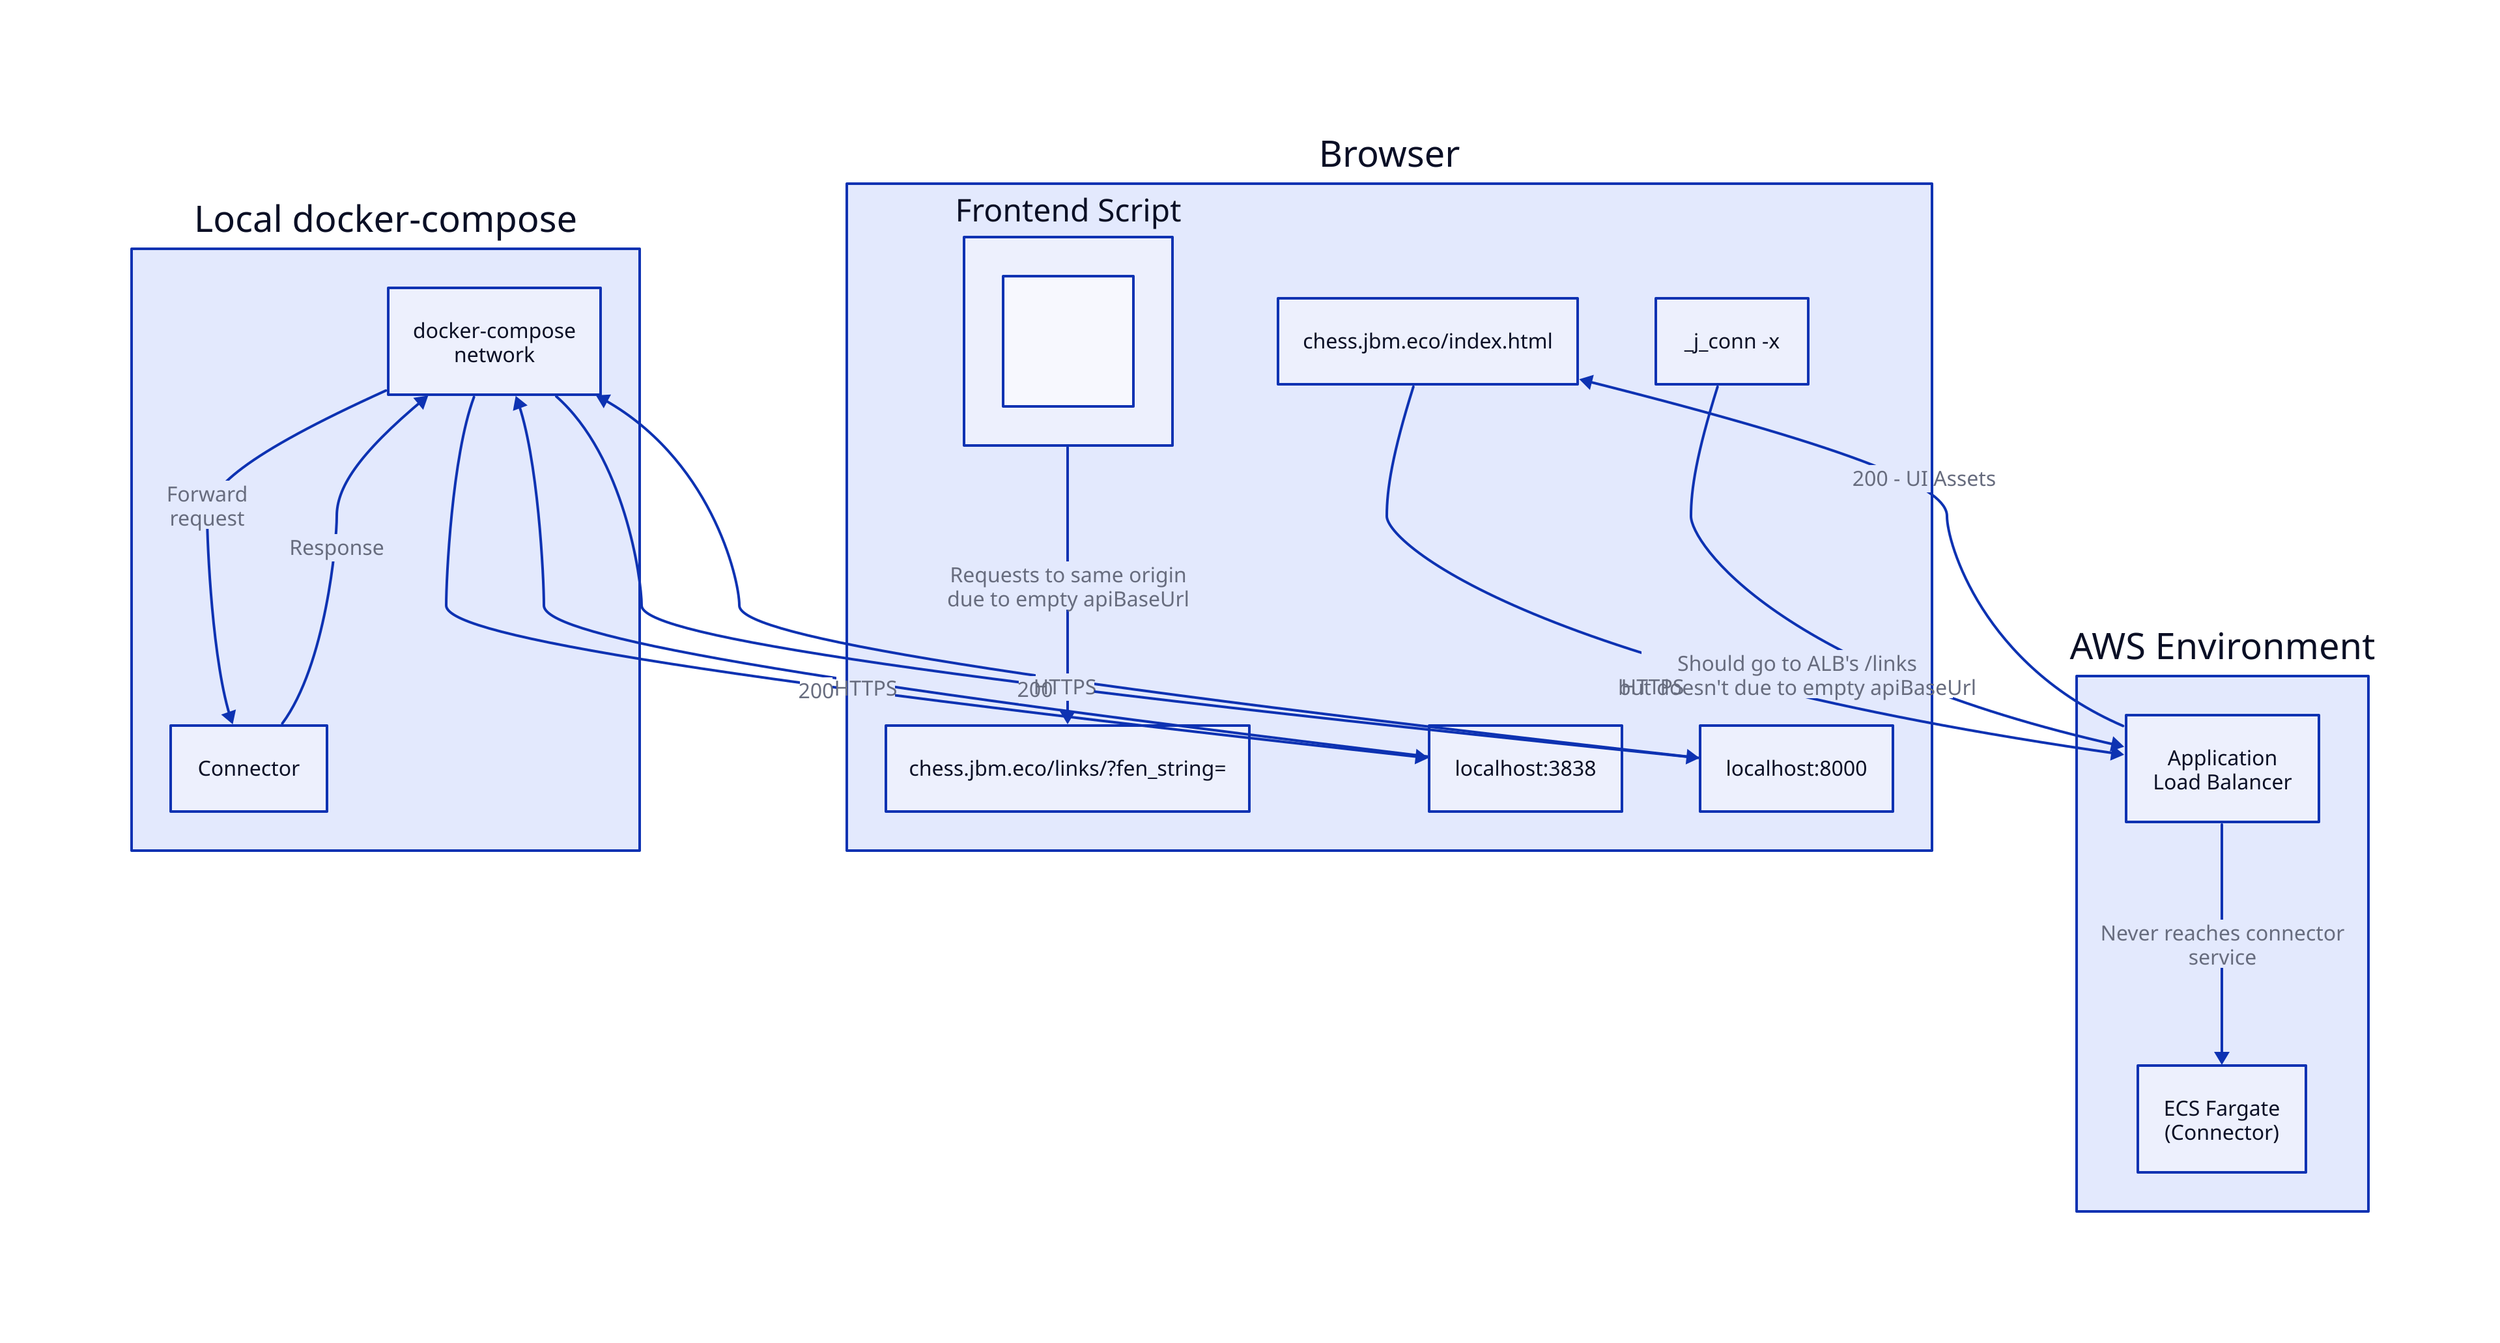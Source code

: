 
_dc: Local docker-compose {
  dcnet: docker-compose\nnetwork {class: component}
  conn: Connector {class: component}

  dcnet -> conn: "Forward\nrequest" {class: request}
  dcnet <- conn: "Response" {class: success}
}
browser: Browser {
  class: component
  script: Frontend Script {
    apiBaseUrl: ""
  }
  _j: chess.jbm.eco/index.html {}
  _j_conn: chess.jbm.eco/links/?fen_string= {
  }
  _l3838: localhost:3838
  _l8000: localhost:8000

  script -> _j_conn: "Requests to same origin\ndue to empty apiBaseUrl" {class: issue}
}
aws: AWS Environment {
  alb: Application\nLoad Balancer {class: component}
  ecs: ECS Fargate\n(Connector) {class: component}
  
  alb -> ecs: "Never reaches connector\nservice" {class: issue}
}

browser._j -> aws.alb: "HTTPS" {class: request}
browser._j <- aws.alb: "200 - UI Assets" {class: success}
browser._j_conn -x-> aws.alb: "Should go to ALB's /links\nbut doesn't due to empty apiBaseUrl" {class: issue}
browser._l3838 -> _dc.dcnet: "HTTPS" {class: request}
browser._l3838 <- _dc.dcnet: "200" {class: success}
browser._l8000 -> _dc.dcnet: "HTTPS" {class: request}
browser._l8000 <- _dc.dcnet: "200" {class: success}
